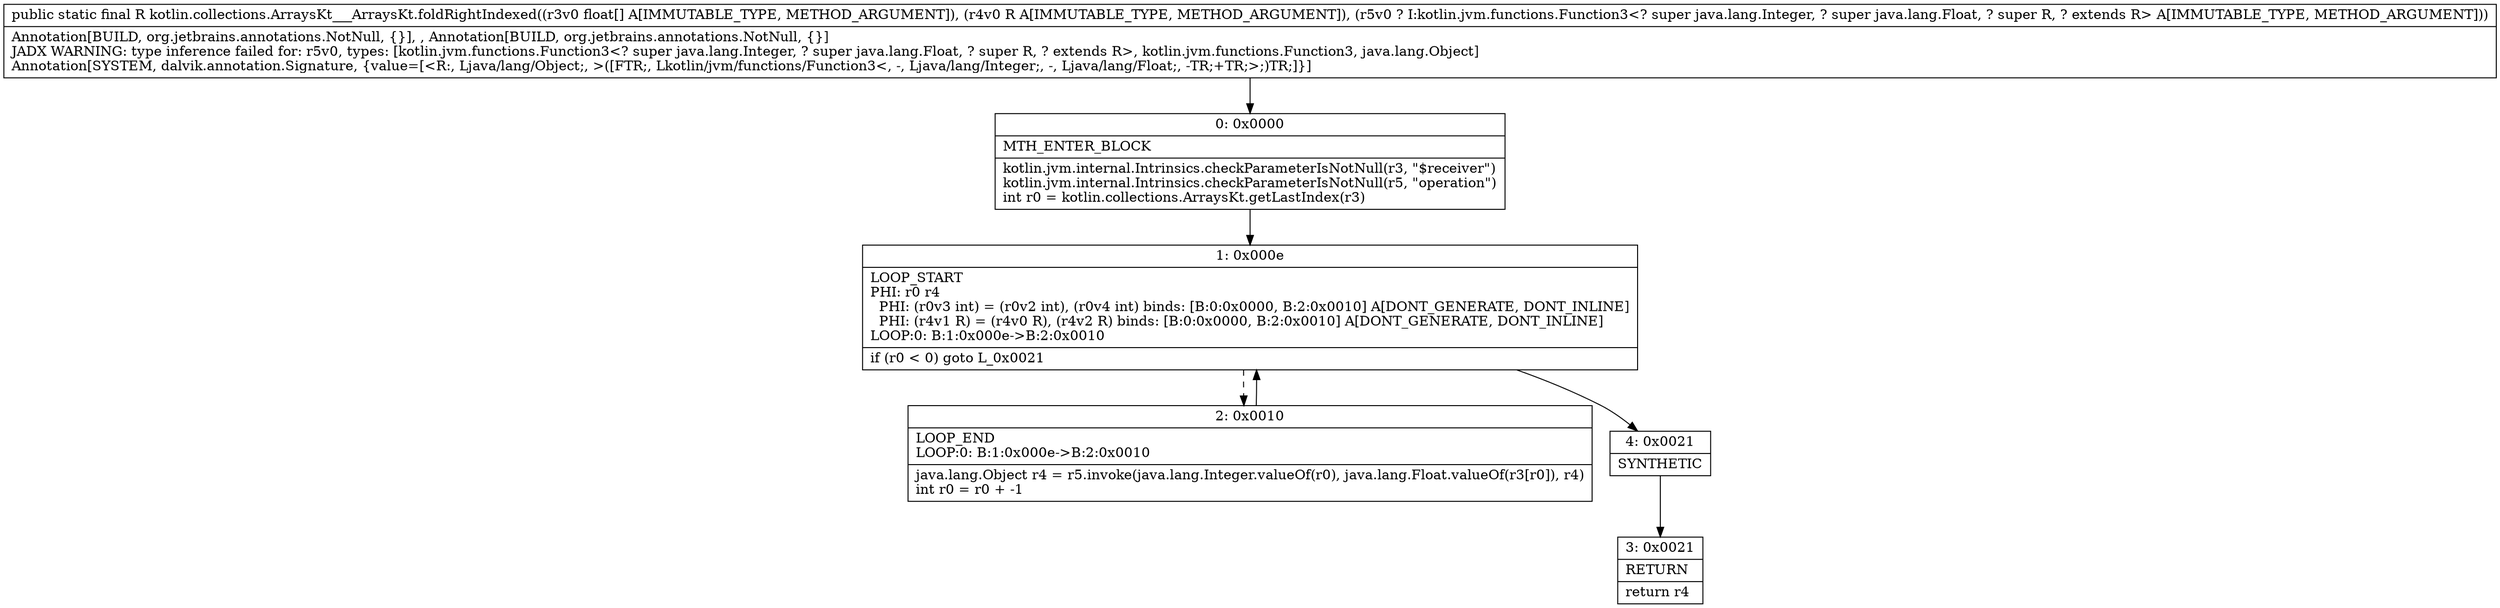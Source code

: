 digraph "CFG forkotlin.collections.ArraysKt___ArraysKt.foldRightIndexed([FLjava\/lang\/Object;Lkotlin\/jvm\/functions\/Function3;)Ljava\/lang\/Object;" {
Node_0 [shape=record,label="{0\:\ 0x0000|MTH_ENTER_BLOCK\l|kotlin.jvm.internal.Intrinsics.checkParameterIsNotNull(r3, \"$receiver\")\lkotlin.jvm.internal.Intrinsics.checkParameterIsNotNull(r5, \"operation\")\lint r0 = kotlin.collections.ArraysKt.getLastIndex(r3)\l}"];
Node_1 [shape=record,label="{1\:\ 0x000e|LOOP_START\lPHI: r0 r4 \l  PHI: (r0v3 int) = (r0v2 int), (r0v4 int) binds: [B:0:0x0000, B:2:0x0010] A[DONT_GENERATE, DONT_INLINE]\l  PHI: (r4v1 R) = (r4v0 R), (r4v2 R) binds: [B:0:0x0000, B:2:0x0010] A[DONT_GENERATE, DONT_INLINE]\lLOOP:0: B:1:0x000e\-\>B:2:0x0010\l|if (r0 \< 0) goto L_0x0021\l}"];
Node_2 [shape=record,label="{2\:\ 0x0010|LOOP_END\lLOOP:0: B:1:0x000e\-\>B:2:0x0010\l|java.lang.Object r4 = r5.invoke(java.lang.Integer.valueOf(r0), java.lang.Float.valueOf(r3[r0]), r4)\lint r0 = r0 + \-1\l}"];
Node_3 [shape=record,label="{3\:\ 0x0021|RETURN\l|return r4\l}"];
Node_4 [shape=record,label="{4\:\ 0x0021|SYNTHETIC\l}"];
MethodNode[shape=record,label="{public static final R kotlin.collections.ArraysKt___ArraysKt.foldRightIndexed((r3v0 float[] A[IMMUTABLE_TYPE, METHOD_ARGUMENT]), (r4v0 R A[IMMUTABLE_TYPE, METHOD_ARGUMENT]), (r5v0 ? I:kotlin.jvm.functions.Function3\<? super java.lang.Integer, ? super java.lang.Float, ? super R, ? extends R\> A[IMMUTABLE_TYPE, METHOD_ARGUMENT]))  | Annotation[BUILD, org.jetbrains.annotations.NotNull, \{\}], , Annotation[BUILD, org.jetbrains.annotations.NotNull, \{\}]\lJADX WARNING: type inference failed for: r5v0, types: [kotlin.jvm.functions.Function3\<? super java.lang.Integer, ? super java.lang.Float, ? super R, ? extends R\>, kotlin.jvm.functions.Function3, java.lang.Object]\lAnnotation[SYSTEM, dalvik.annotation.Signature, \{value=[\<R:, Ljava\/lang\/Object;, \>([FTR;, Lkotlin\/jvm\/functions\/Function3\<, \-, Ljava\/lang\/Integer;, \-, Ljava\/lang\/Float;, \-TR;+TR;\>;)TR;]\}]\l}"];
MethodNode -> Node_0;
Node_0 -> Node_1;
Node_1 -> Node_2[style=dashed];
Node_1 -> Node_4;
Node_2 -> Node_1;
Node_4 -> Node_3;
}

